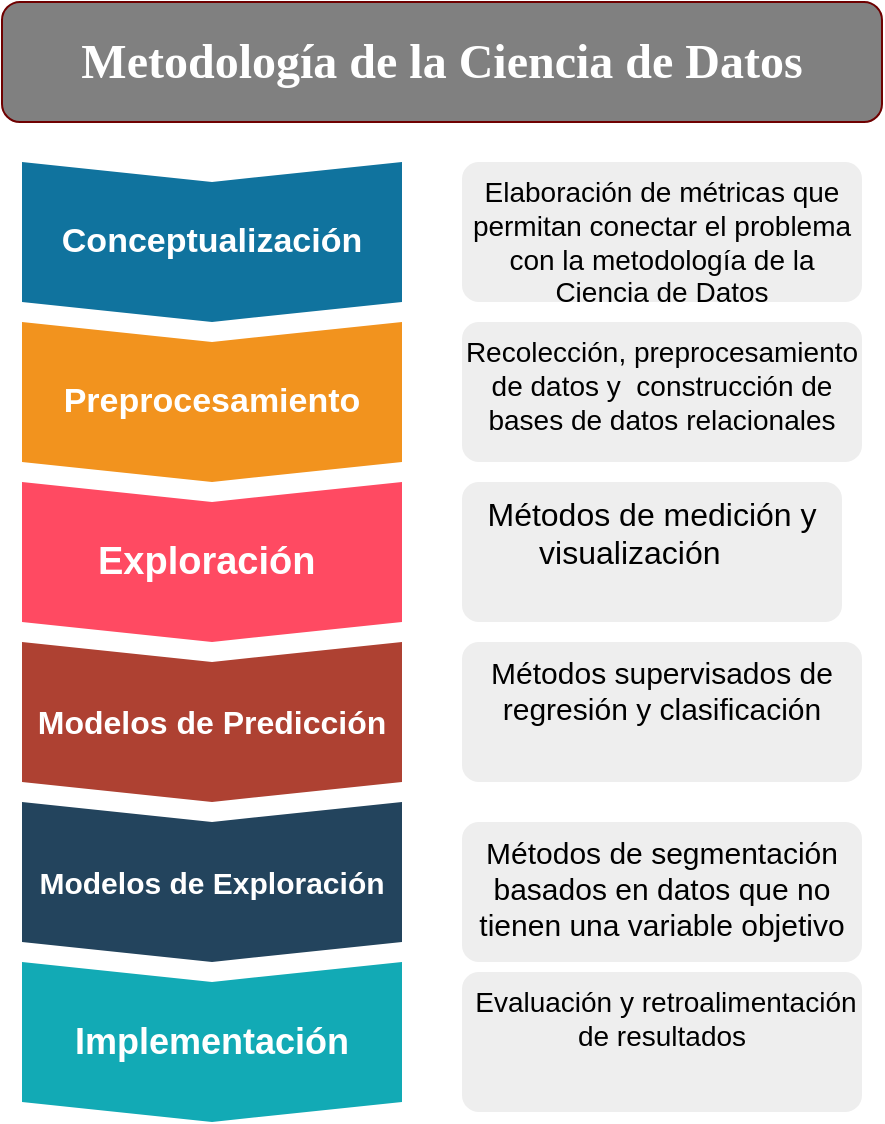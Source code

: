 <mxfile version="22.1.4" type="github">
  <diagram name="Seite-1" id="GasPzUFFIWTW-y6paIUb">
    <mxGraphModel dx="939" dy="647" grid="1" gridSize="10" guides="1" tooltips="1" connect="1" arrows="1" fold="1" page="1" pageScale="1" pageWidth="827" pageHeight="1169" math="0" shadow="0">
      <root>
        <mxCell id="0" />
        <mxCell id="1" parent="0" />
        <mxCell id="XaB6i9q22KsLyYs8psKm-1" value="&lt;font face=&quot;Tahoma&quot; size=&quot;1&quot;&gt;&lt;b style=&quot;font-size: 24px;&quot;&gt;Metodología de la Ciencia de Datos&lt;/b&gt;&lt;/font&gt;" style="rounded=1;whiteSpace=wrap;html=1;strokeWidth=1;fillColor=#808080;fontColor=#ffffff;strokeColor=#6F0000;" vertex="1" parent="1">
          <mxGeometry x="200" y="80" width="440" height="60" as="geometry" />
        </mxCell>
        <mxCell id="XaB6i9q22KsLyYs8psKm-18" value="&lt;b style=&quot;border-color: var(--border-color); caret-color: rgb(16, 115, 158);&quot;&gt;&lt;font style=&quot;font-size: 17px;&quot; color=&quot;#ffffff&quot;&gt;Conceptualización&lt;/font&gt;&lt;/b&gt;" style="shape=step;perimeter=stepPerimeter;whiteSpace=wrap;html=1;fixedSize=1;size=10;direction=south;fillColor=#10739E;strokeColor=none;rounded=0;" vertex="1" parent="1">
          <mxGeometry x="210" y="160" width="190" height="80" as="geometry" />
        </mxCell>
        <mxCell id="XaB6i9q22KsLyYs8psKm-19" value="&lt;span style=&quot;border-color: var(--border-color); font-family: Helvetica; font-size: 12px; font-style: normal; font-variant-caps: normal; font-weight: 400; letter-spacing: normal; text-align: center; text-indent: 0px; text-transform: none; word-spacing: 0px; -webkit-text-stroke-width: 0px; text-decoration: none; caret-color: rgb(242, 147, 30);&quot;&gt;&lt;b style=&quot;border-color: var(--border-color); font-size: 19px;&quot;&gt;&lt;font style=&quot;font-size: 19px;&quot; color=&quot;#ffffff&quot;&gt;&lt;font style=&quot;border-color: var(--border-color); font-size: 19px;&quot;&gt;Exploración&lt;/font&gt;&lt;font style=&quot;border-color: var(--border-color); font-size: 19px;&quot;&gt;&amp;nbsp;&lt;/font&gt;&lt;/font&gt;&lt;/b&gt;&lt;/span&gt;" style="shape=step;perimeter=stepPerimeter;whiteSpace=wrap;html=1;fixedSize=1;size=10;direction=south;fillColor=#FF4A62;strokeColor=none;rounded=0;" vertex="1" parent="1">
          <mxGeometry x="210" y="320" width="190" height="80" as="geometry" />
        </mxCell>
        <mxCell id="XaB6i9q22KsLyYs8psKm-20" value="&lt;b style=&quot;border-color: var(--border-color); caret-color: rgb(174, 65, 50); font-family: Helvetica; font-style: normal; font-variant-caps: normal; letter-spacing: normal; text-align: center; text-indent: 0px; text-transform: none; word-spacing: 0px; -webkit-text-stroke-width: 0px; text-decoration: none;&quot;&gt;&lt;font style=&quot;font-size: 16px;&quot; color=&quot;#ffffff&quot;&gt;Modelos de Predicción&lt;/font&gt;&lt;/b&gt;" style="shape=step;perimeter=stepPerimeter;whiteSpace=wrap;html=1;fixedSize=1;size=10;direction=south;fillColor=#AE4132;strokeColor=none;rounded=0;" vertex="1" parent="1">
          <mxGeometry x="210" y="400" width="190" height="80" as="geometry" />
        </mxCell>
        <mxCell id="XaB6i9q22KsLyYs8psKm-21" value="&lt;b style=&quot;border-color: var(--border-color); caret-color: rgb(35, 68, 93); font-family: Helvetica; font-style: normal; font-variant-caps: normal; letter-spacing: normal; text-align: center; text-indent: 0px; text-transform: none; word-spacing: 0px; -webkit-text-stroke-width: 0px; text-decoration: none;&quot;&gt;&lt;font style=&quot;font-size: 15px;&quot; color=&quot;#ffffff&quot;&gt;Modelos de Exploración&lt;/font&gt;&lt;/b&gt;" style="shape=step;perimeter=stepPerimeter;whiteSpace=wrap;html=1;fixedSize=1;size=10;direction=south;fillColor=#23445D;strokeColor=none;rounded=0;" vertex="1" parent="1">
          <mxGeometry x="210" y="480" width="190" height="80" as="geometry" />
        </mxCell>
        <mxCell id="XaB6i9q22KsLyYs8psKm-22" value="&lt;font size=&quot;1&quot; color=&quot;#ffffff&quot; style=&quot;border-color: var(--border-color); font-family: Helvetica; font-style: normal; font-variant-caps: normal; font-weight: 400; letter-spacing: normal; text-align: center; text-indent: 0px; text-transform: none; word-spacing: 0px; -webkit-text-stroke-width: 0px; text-decoration: none;&quot;&gt;&lt;b style=&quot;border-color: var(--border-color); font-size: 18px;&quot;&gt;Implementación&lt;/b&gt;&lt;/font&gt;" style="shape=step;perimeter=stepPerimeter;whiteSpace=wrap;html=1;fixedSize=1;size=10;direction=south;fillColor=#12AAB5;strokeColor=none;rounded=0;" vertex="1" parent="1">
          <mxGeometry x="210" y="560" width="190" height="80" as="geometry" />
        </mxCell>
        <mxCell id="XaB6i9q22KsLyYs8psKm-23" value="&lt;font style=&quot;font-size: 14px;&quot;&gt;&lt;font style=&quot;font-size: 14px;&quot;&gt;Elaboración de métricas que permitan conectar el problema con la metodología de la Ciencia de Datos&lt;/font&gt;&lt;br&gt;&lt;/font&gt;" style="rounded=1;strokeColor=none;fillColor=#EEEEEE;align=center;arcSize=12;verticalAlign=top;whiteSpace=wrap;html=1;fontSize=12;" vertex="1" parent="1">
          <mxGeometry x="430" y="160" width="200" height="70" as="geometry" />
        </mxCell>
        <mxCell id="XaB6i9q22KsLyYs8psKm-24" value="&lt;font&gt;&lt;font style=&quot;font-size: 16px;&quot;&gt;Métodos de medición y visualización &amp;nbsp; &amp;nbsp;&amp;nbsp;&lt;/font&gt;&lt;/font&gt;" style="rounded=1;strokeColor=none;fillColor=#EEEEEE;align=center;arcSize=12;verticalAlign=top;whiteSpace=wrap;html=1;fontSize=12;" vertex="1" parent="1">
          <mxGeometry x="430" y="320" width="190" height="70" as="geometry" />
        </mxCell>
        <mxCell id="XaB6i9q22KsLyYs8psKm-25" value="&lt;font style=&quot;font-size: 15px;&quot;&gt;&lt;font style=&quot;font-size: 15px;&quot;&gt;Métodos supervisados de regresión y clasificación&lt;/font&gt;&lt;/font&gt;" style="rounded=1;strokeColor=none;fillColor=#EEEEEE;align=center;arcSize=12;verticalAlign=top;whiteSpace=wrap;html=1;fontSize=12;" vertex="1" parent="1">
          <mxGeometry x="430" y="400" width="200" height="70" as="geometry" />
        </mxCell>
        <mxCell id="XaB6i9q22KsLyYs8psKm-26" value="&lt;font style=&quot;font-size: 15px;&quot;&gt;Métodos de segmentación basados en datos que no tienen una variable objetivo&lt;br&gt;&lt;/font&gt;" style="rounded=1;strokeColor=none;fillColor=#EEEEEE;align=center;arcSize=12;verticalAlign=top;whiteSpace=wrap;html=1;fontSize=12;" vertex="1" parent="1">
          <mxGeometry x="430" y="490" width="200" height="70" as="geometry" />
        </mxCell>
        <mxCell id="XaB6i9q22KsLyYs8psKm-27" value="&lt;font style=&quot;font-size: 14px;&quot;&gt;&amp;nbsp;Evaluación y retroalimentación de resultados&lt;/font&gt;" style="rounded=1;strokeColor=none;fillColor=#EEEEEE;align=center;arcSize=12;verticalAlign=top;whiteSpace=wrap;html=1;fontSize=12;" vertex="1" parent="1">
          <mxGeometry x="430" y="565" width="200" height="70" as="geometry" />
        </mxCell>
        <mxCell id="XaB6i9q22KsLyYs8psKm-28" value="&lt;b style=&quot;border-color: var(--border-color); caret-color: rgb(242, 147, 30); font-family: Helvetica; font-style: normal; font-variant-caps: normal; letter-spacing: normal; text-align: center; text-indent: 0px; text-transform: none; word-spacing: 0px; -webkit-text-stroke-width: 0px; text-decoration: none;&quot;&gt;&lt;font style=&quot;font-size: 17px;&quot; color=&quot;#ffffff&quot;&gt;Preprocesamiento&lt;/font&gt;&lt;/b&gt;" style="shape=step;perimeter=stepPerimeter;whiteSpace=wrap;html=1;fixedSize=1;size=10;direction=south;fillColor=#F2931E;strokeColor=none;rounded=0;" vertex="1" parent="1">
          <mxGeometry x="210" y="240" width="190" height="80" as="geometry" />
        </mxCell>
        <mxCell id="XaB6i9q22KsLyYs8psKm-29" value="&lt;font&gt;&lt;font style=&quot;font-size: 14px;&quot;&gt;Recolección, preprocesamiento de datos y &amp;nbsp;construcción de bases de datos relacionales&lt;/font&gt;&lt;/font&gt;" style="rounded=1;strokeColor=none;fillColor=#EEEEEE;align=center;arcSize=12;verticalAlign=top;whiteSpace=wrap;html=1;fontSize=12;" vertex="1" parent="1">
          <mxGeometry x="430" y="240" width="200" height="70" as="geometry" />
        </mxCell>
      </root>
    </mxGraphModel>
  </diagram>
</mxfile>
